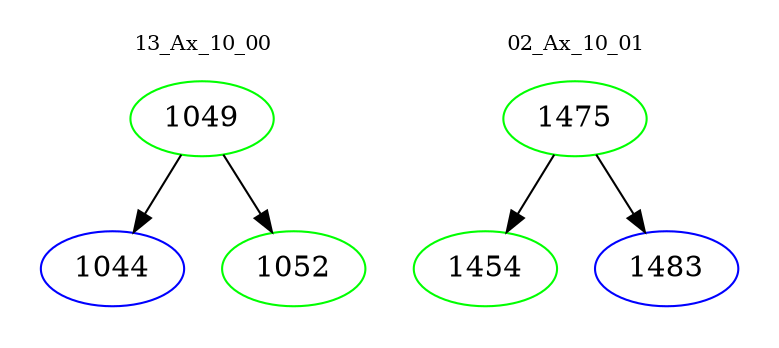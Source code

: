 digraph{
subgraph cluster_0 {
color = white
label = "13_Ax_10_00";
fontsize=10;
T0_1049 [label="1049", color="green"]
T0_1049 -> T0_1044 [color="black"]
T0_1044 [label="1044", color="blue"]
T0_1049 -> T0_1052 [color="black"]
T0_1052 [label="1052", color="green"]
}
subgraph cluster_1 {
color = white
label = "02_Ax_10_01";
fontsize=10;
T1_1475 [label="1475", color="green"]
T1_1475 -> T1_1454 [color="black"]
T1_1454 [label="1454", color="green"]
T1_1475 -> T1_1483 [color="black"]
T1_1483 [label="1483", color="blue"]
}
}
